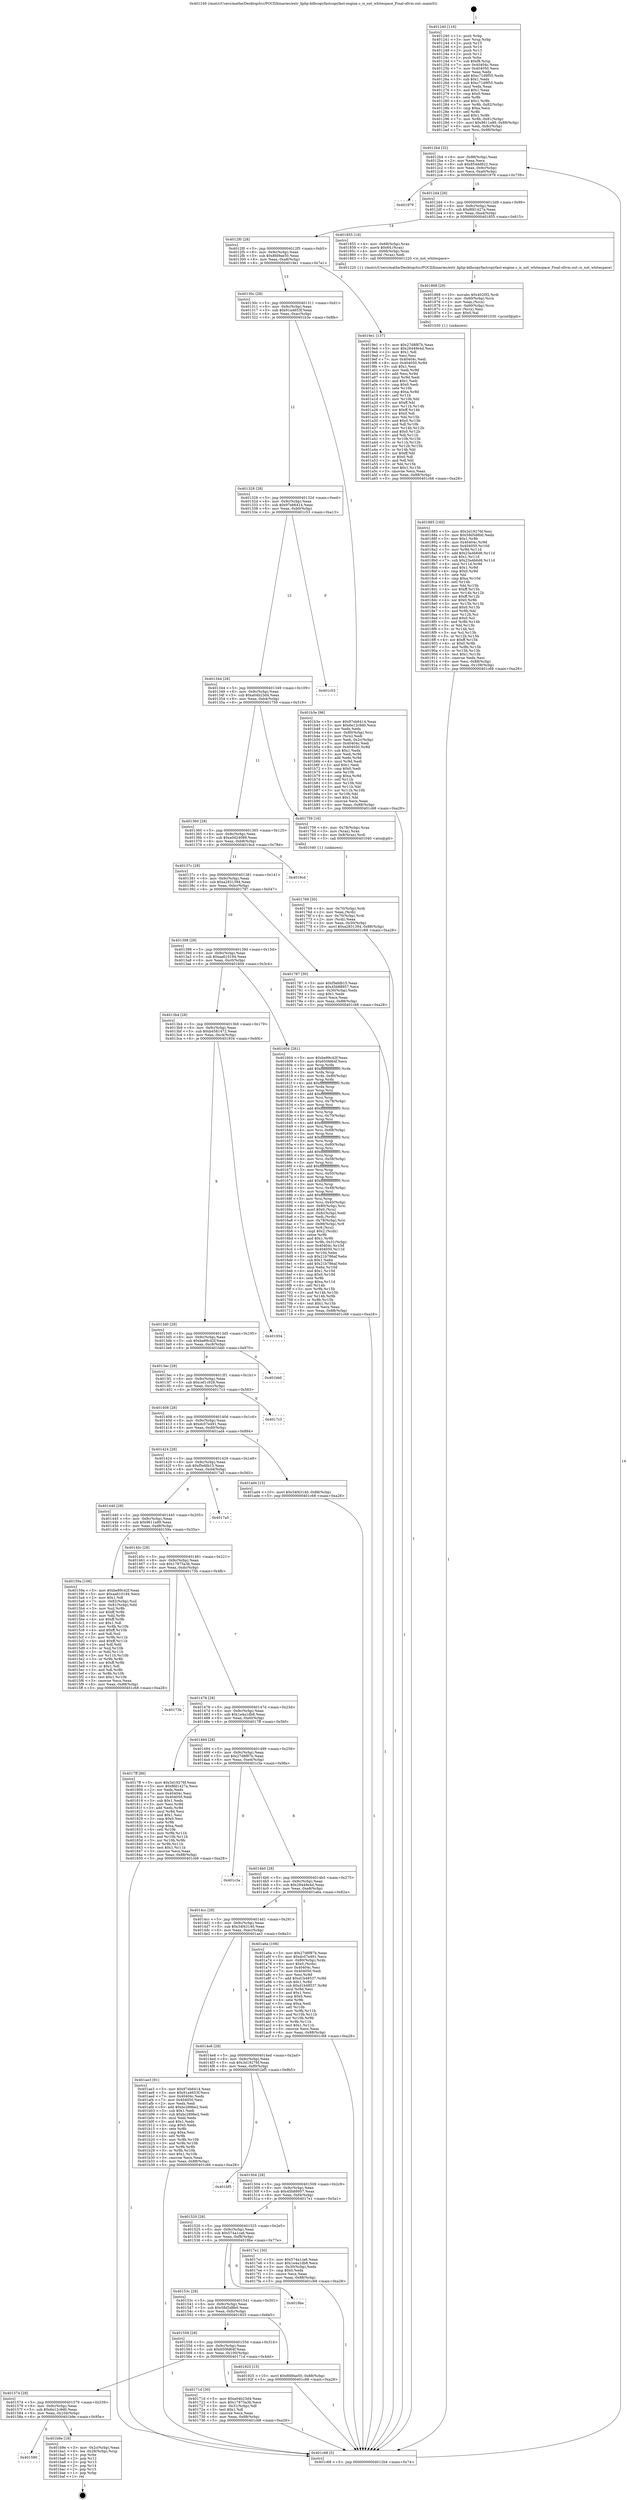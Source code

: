 digraph "0x401240" {
  label = "0x401240 (/mnt/c/Users/mathe/Desktop/tcc/POCII/binaries/extr_kphp-kdbcopyfastcopyfast-engine.c_is_not_whitespace_Final-ollvm.out::main(0))"
  labelloc = "t"
  node[shape=record]

  Entry [label="",width=0.3,height=0.3,shape=circle,fillcolor=black,style=filled]
  "0x4012b4" [label="{
     0x4012b4 [32]\l
     | [instrs]\l
     &nbsp;&nbsp;0x4012b4 \<+6\>: mov -0x88(%rbp),%eax\l
     &nbsp;&nbsp;0x4012ba \<+2\>: mov %eax,%ecx\l
     &nbsp;&nbsp;0x4012bc \<+6\>: sub $0x854dd922,%ecx\l
     &nbsp;&nbsp;0x4012c2 \<+6\>: mov %eax,-0x9c(%rbp)\l
     &nbsp;&nbsp;0x4012c8 \<+6\>: mov %ecx,-0xa0(%rbp)\l
     &nbsp;&nbsp;0x4012ce \<+6\>: je 0000000000401979 \<main+0x739\>\l
  }"]
  "0x401979" [label="{
     0x401979\l
  }", style=dashed]
  "0x4012d4" [label="{
     0x4012d4 [28]\l
     | [instrs]\l
     &nbsp;&nbsp;0x4012d4 \<+5\>: jmp 00000000004012d9 \<main+0x99\>\l
     &nbsp;&nbsp;0x4012d9 \<+6\>: mov -0x9c(%rbp),%eax\l
     &nbsp;&nbsp;0x4012df \<+5\>: sub $0x8fd1427a,%eax\l
     &nbsp;&nbsp;0x4012e4 \<+6\>: mov %eax,-0xa4(%rbp)\l
     &nbsp;&nbsp;0x4012ea \<+6\>: je 0000000000401855 \<main+0x615\>\l
  }"]
  Exit [label="",width=0.3,height=0.3,shape=circle,fillcolor=black,style=filled,peripheries=2]
  "0x401855" [label="{
     0x401855 [19]\l
     | [instrs]\l
     &nbsp;&nbsp;0x401855 \<+4\>: mov -0x68(%rbp),%rax\l
     &nbsp;&nbsp;0x401859 \<+3\>: movb $0x64,(%rax)\l
     &nbsp;&nbsp;0x40185c \<+4\>: mov -0x68(%rbp),%rax\l
     &nbsp;&nbsp;0x401860 \<+3\>: movsbl (%rax),%edi\l
     &nbsp;&nbsp;0x401863 \<+5\>: call 0000000000401220 \<is_not_whitespace\>\l
     | [calls]\l
     &nbsp;&nbsp;0x401220 \{1\} (/mnt/c/Users/mathe/Desktop/tcc/POCII/binaries/extr_kphp-kdbcopyfastcopyfast-engine.c_is_not_whitespace_Final-ollvm.out::is_not_whitespace)\l
  }"]
  "0x4012f0" [label="{
     0x4012f0 [28]\l
     | [instrs]\l
     &nbsp;&nbsp;0x4012f0 \<+5\>: jmp 00000000004012f5 \<main+0xb5\>\l
     &nbsp;&nbsp;0x4012f5 \<+6\>: mov -0x9c(%rbp),%eax\l
     &nbsp;&nbsp;0x4012fb \<+5\>: sub $0x8fd9ae50,%eax\l
     &nbsp;&nbsp;0x401300 \<+6\>: mov %eax,-0xa8(%rbp)\l
     &nbsp;&nbsp;0x401306 \<+6\>: je 00000000004019e1 \<main+0x7a1\>\l
  }"]
  "0x401590" [label="{
     0x401590\l
  }", style=dashed]
  "0x4019e1" [label="{
     0x4019e1 [137]\l
     | [instrs]\l
     &nbsp;&nbsp;0x4019e1 \<+5\>: mov $0x27d8f87b,%eax\l
     &nbsp;&nbsp;0x4019e6 \<+5\>: mov $0x28449e4d,%ecx\l
     &nbsp;&nbsp;0x4019eb \<+2\>: mov $0x1,%dl\l
     &nbsp;&nbsp;0x4019ed \<+2\>: xor %esi,%esi\l
     &nbsp;&nbsp;0x4019ef \<+7\>: mov 0x40404c,%edi\l
     &nbsp;&nbsp;0x4019f6 \<+8\>: mov 0x404050,%r8d\l
     &nbsp;&nbsp;0x4019fe \<+3\>: sub $0x1,%esi\l
     &nbsp;&nbsp;0x401a01 \<+3\>: mov %edi,%r9d\l
     &nbsp;&nbsp;0x401a04 \<+3\>: add %esi,%r9d\l
     &nbsp;&nbsp;0x401a07 \<+4\>: imul %r9d,%edi\l
     &nbsp;&nbsp;0x401a0b \<+3\>: and $0x1,%edi\l
     &nbsp;&nbsp;0x401a0e \<+3\>: cmp $0x0,%edi\l
     &nbsp;&nbsp;0x401a11 \<+4\>: sete %r10b\l
     &nbsp;&nbsp;0x401a15 \<+4\>: cmp $0xa,%r8d\l
     &nbsp;&nbsp;0x401a19 \<+4\>: setl %r11b\l
     &nbsp;&nbsp;0x401a1d \<+3\>: mov %r10b,%bl\l
     &nbsp;&nbsp;0x401a20 \<+3\>: xor $0xff,%bl\l
     &nbsp;&nbsp;0x401a23 \<+3\>: mov %r11b,%r14b\l
     &nbsp;&nbsp;0x401a26 \<+4\>: xor $0xff,%r14b\l
     &nbsp;&nbsp;0x401a2a \<+3\>: xor $0x0,%dl\l
     &nbsp;&nbsp;0x401a2d \<+3\>: mov %bl,%r15b\l
     &nbsp;&nbsp;0x401a30 \<+4\>: and $0x0,%r15b\l
     &nbsp;&nbsp;0x401a34 \<+3\>: and %dl,%r10b\l
     &nbsp;&nbsp;0x401a37 \<+3\>: mov %r14b,%r12b\l
     &nbsp;&nbsp;0x401a3a \<+4\>: and $0x0,%r12b\l
     &nbsp;&nbsp;0x401a3e \<+3\>: and %dl,%r11b\l
     &nbsp;&nbsp;0x401a41 \<+3\>: or %r10b,%r15b\l
     &nbsp;&nbsp;0x401a44 \<+3\>: or %r11b,%r12b\l
     &nbsp;&nbsp;0x401a47 \<+3\>: xor %r12b,%r15b\l
     &nbsp;&nbsp;0x401a4a \<+3\>: or %r14b,%bl\l
     &nbsp;&nbsp;0x401a4d \<+3\>: xor $0xff,%bl\l
     &nbsp;&nbsp;0x401a50 \<+3\>: or $0x0,%dl\l
     &nbsp;&nbsp;0x401a53 \<+2\>: and %dl,%bl\l
     &nbsp;&nbsp;0x401a55 \<+3\>: or %bl,%r15b\l
     &nbsp;&nbsp;0x401a58 \<+4\>: test $0x1,%r15b\l
     &nbsp;&nbsp;0x401a5c \<+3\>: cmovne %ecx,%eax\l
     &nbsp;&nbsp;0x401a5f \<+6\>: mov %eax,-0x88(%rbp)\l
     &nbsp;&nbsp;0x401a65 \<+5\>: jmp 0000000000401c68 \<main+0xa28\>\l
  }"]
  "0x40130c" [label="{
     0x40130c [28]\l
     | [instrs]\l
     &nbsp;&nbsp;0x40130c \<+5\>: jmp 0000000000401311 \<main+0xd1\>\l
     &nbsp;&nbsp;0x401311 \<+6\>: mov -0x9c(%rbp),%eax\l
     &nbsp;&nbsp;0x401317 \<+5\>: sub $0x91a4653f,%eax\l
     &nbsp;&nbsp;0x40131c \<+6\>: mov %eax,-0xac(%rbp)\l
     &nbsp;&nbsp;0x401322 \<+6\>: je 0000000000401b3e \<main+0x8fe\>\l
  }"]
  "0x401b9e" [label="{
     0x401b9e [18]\l
     | [instrs]\l
     &nbsp;&nbsp;0x401b9e \<+3\>: mov -0x2c(%rbp),%eax\l
     &nbsp;&nbsp;0x401ba1 \<+4\>: lea -0x28(%rbp),%rsp\l
     &nbsp;&nbsp;0x401ba5 \<+1\>: pop %rbx\l
     &nbsp;&nbsp;0x401ba6 \<+2\>: pop %r12\l
     &nbsp;&nbsp;0x401ba8 \<+2\>: pop %r13\l
     &nbsp;&nbsp;0x401baa \<+2\>: pop %r14\l
     &nbsp;&nbsp;0x401bac \<+2\>: pop %r15\l
     &nbsp;&nbsp;0x401bae \<+1\>: pop %rbp\l
     &nbsp;&nbsp;0x401baf \<+1\>: ret\l
  }"]
  "0x401b3e" [label="{
     0x401b3e [96]\l
     | [instrs]\l
     &nbsp;&nbsp;0x401b3e \<+5\>: mov $0x97eb6414,%eax\l
     &nbsp;&nbsp;0x401b43 \<+5\>: mov $0x6e12c9d0,%ecx\l
     &nbsp;&nbsp;0x401b48 \<+2\>: xor %edx,%edx\l
     &nbsp;&nbsp;0x401b4a \<+4\>: mov -0x80(%rbp),%rsi\l
     &nbsp;&nbsp;0x401b4e \<+2\>: mov (%rsi),%edi\l
     &nbsp;&nbsp;0x401b50 \<+3\>: mov %edi,-0x2c(%rbp)\l
     &nbsp;&nbsp;0x401b53 \<+7\>: mov 0x40404c,%edi\l
     &nbsp;&nbsp;0x401b5a \<+8\>: mov 0x404050,%r8d\l
     &nbsp;&nbsp;0x401b62 \<+3\>: sub $0x1,%edx\l
     &nbsp;&nbsp;0x401b65 \<+3\>: mov %edi,%r9d\l
     &nbsp;&nbsp;0x401b68 \<+3\>: add %edx,%r9d\l
     &nbsp;&nbsp;0x401b6b \<+4\>: imul %r9d,%edi\l
     &nbsp;&nbsp;0x401b6f \<+3\>: and $0x1,%edi\l
     &nbsp;&nbsp;0x401b72 \<+3\>: cmp $0x0,%edi\l
     &nbsp;&nbsp;0x401b75 \<+4\>: sete %r10b\l
     &nbsp;&nbsp;0x401b79 \<+4\>: cmp $0xa,%r8d\l
     &nbsp;&nbsp;0x401b7d \<+4\>: setl %r11b\l
     &nbsp;&nbsp;0x401b81 \<+3\>: mov %r10b,%bl\l
     &nbsp;&nbsp;0x401b84 \<+3\>: and %r11b,%bl\l
     &nbsp;&nbsp;0x401b87 \<+3\>: xor %r11b,%r10b\l
     &nbsp;&nbsp;0x401b8a \<+3\>: or %r10b,%bl\l
     &nbsp;&nbsp;0x401b8d \<+3\>: test $0x1,%bl\l
     &nbsp;&nbsp;0x401b90 \<+3\>: cmovne %ecx,%eax\l
     &nbsp;&nbsp;0x401b93 \<+6\>: mov %eax,-0x88(%rbp)\l
     &nbsp;&nbsp;0x401b99 \<+5\>: jmp 0000000000401c68 \<main+0xa28\>\l
  }"]
  "0x401328" [label="{
     0x401328 [28]\l
     | [instrs]\l
     &nbsp;&nbsp;0x401328 \<+5\>: jmp 000000000040132d \<main+0xed\>\l
     &nbsp;&nbsp;0x40132d \<+6\>: mov -0x9c(%rbp),%eax\l
     &nbsp;&nbsp;0x401333 \<+5\>: sub $0x97eb6414,%eax\l
     &nbsp;&nbsp;0x401338 \<+6\>: mov %eax,-0xb0(%rbp)\l
     &nbsp;&nbsp;0x40133e \<+6\>: je 0000000000401c53 \<main+0xa13\>\l
  }"]
  "0x401885" [label="{
     0x401885 [160]\l
     | [instrs]\l
     &nbsp;&nbsp;0x401885 \<+5\>: mov $0x3d19276f,%esi\l
     &nbsp;&nbsp;0x40188a \<+5\>: mov $0x58d5d8b0,%edx\l
     &nbsp;&nbsp;0x40188f \<+3\>: mov $0x1,%r8b\l
     &nbsp;&nbsp;0x401892 \<+8\>: mov 0x40404c,%r9d\l
     &nbsp;&nbsp;0x40189a \<+8\>: mov 0x404050,%r10d\l
     &nbsp;&nbsp;0x4018a2 \<+3\>: mov %r9d,%r11d\l
     &nbsp;&nbsp;0x4018a5 \<+7\>: add $0x23a4b6d6,%r11d\l
     &nbsp;&nbsp;0x4018ac \<+4\>: sub $0x1,%r11d\l
     &nbsp;&nbsp;0x4018b0 \<+7\>: sub $0x23a4b6d6,%r11d\l
     &nbsp;&nbsp;0x4018b7 \<+4\>: imul %r11d,%r9d\l
     &nbsp;&nbsp;0x4018bb \<+4\>: and $0x1,%r9d\l
     &nbsp;&nbsp;0x4018bf \<+4\>: cmp $0x0,%r9d\l
     &nbsp;&nbsp;0x4018c3 \<+3\>: sete %bl\l
     &nbsp;&nbsp;0x4018c6 \<+4\>: cmp $0xa,%r10d\l
     &nbsp;&nbsp;0x4018ca \<+4\>: setl %r14b\l
     &nbsp;&nbsp;0x4018ce \<+3\>: mov %bl,%r15b\l
     &nbsp;&nbsp;0x4018d1 \<+4\>: xor $0xff,%r15b\l
     &nbsp;&nbsp;0x4018d5 \<+3\>: mov %r14b,%r12b\l
     &nbsp;&nbsp;0x4018d8 \<+4\>: xor $0xff,%r12b\l
     &nbsp;&nbsp;0x4018dc \<+4\>: xor $0x0,%r8b\l
     &nbsp;&nbsp;0x4018e0 \<+3\>: mov %r15b,%r13b\l
     &nbsp;&nbsp;0x4018e3 \<+4\>: and $0x0,%r13b\l
     &nbsp;&nbsp;0x4018e7 \<+3\>: and %r8b,%bl\l
     &nbsp;&nbsp;0x4018ea \<+3\>: mov %r12b,%cl\l
     &nbsp;&nbsp;0x4018ed \<+3\>: and $0x0,%cl\l
     &nbsp;&nbsp;0x4018f0 \<+3\>: and %r8b,%r14b\l
     &nbsp;&nbsp;0x4018f3 \<+3\>: or %bl,%r13b\l
     &nbsp;&nbsp;0x4018f6 \<+3\>: or %r14b,%cl\l
     &nbsp;&nbsp;0x4018f9 \<+3\>: xor %cl,%r13b\l
     &nbsp;&nbsp;0x4018fc \<+3\>: or %r12b,%r15b\l
     &nbsp;&nbsp;0x4018ff \<+4\>: xor $0xff,%r15b\l
     &nbsp;&nbsp;0x401903 \<+4\>: or $0x0,%r8b\l
     &nbsp;&nbsp;0x401907 \<+3\>: and %r8b,%r15b\l
     &nbsp;&nbsp;0x40190a \<+3\>: or %r15b,%r13b\l
     &nbsp;&nbsp;0x40190d \<+4\>: test $0x1,%r13b\l
     &nbsp;&nbsp;0x401911 \<+3\>: cmovne %edx,%esi\l
     &nbsp;&nbsp;0x401914 \<+6\>: mov %esi,-0x88(%rbp)\l
     &nbsp;&nbsp;0x40191a \<+6\>: mov %eax,-0x108(%rbp)\l
     &nbsp;&nbsp;0x401920 \<+5\>: jmp 0000000000401c68 \<main+0xa28\>\l
  }"]
  "0x401c53" [label="{
     0x401c53\l
  }", style=dashed]
  "0x401344" [label="{
     0x401344 [28]\l
     | [instrs]\l
     &nbsp;&nbsp;0x401344 \<+5\>: jmp 0000000000401349 \<main+0x109\>\l
     &nbsp;&nbsp;0x401349 \<+6\>: mov -0x9c(%rbp),%eax\l
     &nbsp;&nbsp;0x40134f \<+5\>: sub $0xa04b23d4,%eax\l
     &nbsp;&nbsp;0x401354 \<+6\>: mov %eax,-0xb4(%rbp)\l
     &nbsp;&nbsp;0x40135a \<+6\>: je 0000000000401759 \<main+0x519\>\l
  }"]
  "0x401868" [label="{
     0x401868 [29]\l
     | [instrs]\l
     &nbsp;&nbsp;0x401868 \<+10\>: movabs $0x4020f2,%rdi\l
     &nbsp;&nbsp;0x401872 \<+4\>: mov -0x60(%rbp),%rcx\l
     &nbsp;&nbsp;0x401876 \<+2\>: mov %eax,(%rcx)\l
     &nbsp;&nbsp;0x401878 \<+4\>: mov -0x60(%rbp),%rcx\l
     &nbsp;&nbsp;0x40187c \<+2\>: mov (%rcx),%esi\l
     &nbsp;&nbsp;0x40187e \<+2\>: mov $0x0,%al\l
     &nbsp;&nbsp;0x401880 \<+5\>: call 0000000000401030 \<printf@plt\>\l
     | [calls]\l
     &nbsp;&nbsp;0x401030 \{1\} (unknown)\l
  }"]
  "0x401759" [label="{
     0x401759 [16]\l
     | [instrs]\l
     &nbsp;&nbsp;0x401759 \<+4\>: mov -0x78(%rbp),%rax\l
     &nbsp;&nbsp;0x40175d \<+3\>: mov (%rax),%rax\l
     &nbsp;&nbsp;0x401760 \<+4\>: mov 0x8(%rax),%rdi\l
     &nbsp;&nbsp;0x401764 \<+5\>: call 0000000000401040 \<atoi@plt\>\l
     | [calls]\l
     &nbsp;&nbsp;0x401040 \{1\} (unknown)\l
  }"]
  "0x401360" [label="{
     0x401360 [28]\l
     | [instrs]\l
     &nbsp;&nbsp;0x401360 \<+5\>: jmp 0000000000401365 \<main+0x125\>\l
     &nbsp;&nbsp;0x401365 \<+6\>: mov -0x9c(%rbp),%eax\l
     &nbsp;&nbsp;0x40136b \<+5\>: sub $0xa0d24089,%eax\l
     &nbsp;&nbsp;0x401370 \<+6\>: mov %eax,-0xb8(%rbp)\l
     &nbsp;&nbsp;0x401376 \<+6\>: je 00000000004019cd \<main+0x78d\>\l
  }"]
  "0x401769" [label="{
     0x401769 [30]\l
     | [instrs]\l
     &nbsp;&nbsp;0x401769 \<+4\>: mov -0x70(%rbp),%rdi\l
     &nbsp;&nbsp;0x40176d \<+2\>: mov %eax,(%rdi)\l
     &nbsp;&nbsp;0x40176f \<+4\>: mov -0x70(%rbp),%rdi\l
     &nbsp;&nbsp;0x401773 \<+2\>: mov (%rdi),%eax\l
     &nbsp;&nbsp;0x401775 \<+3\>: mov %eax,-0x30(%rbp)\l
     &nbsp;&nbsp;0x401778 \<+10\>: movl $0xa2831394,-0x88(%rbp)\l
     &nbsp;&nbsp;0x401782 \<+5\>: jmp 0000000000401c68 \<main+0xa28\>\l
  }"]
  "0x4019cd" [label="{
     0x4019cd\l
  }", style=dashed]
  "0x40137c" [label="{
     0x40137c [28]\l
     | [instrs]\l
     &nbsp;&nbsp;0x40137c \<+5\>: jmp 0000000000401381 \<main+0x141\>\l
     &nbsp;&nbsp;0x401381 \<+6\>: mov -0x9c(%rbp),%eax\l
     &nbsp;&nbsp;0x401387 \<+5\>: sub $0xa2831394,%eax\l
     &nbsp;&nbsp;0x40138c \<+6\>: mov %eax,-0xbc(%rbp)\l
     &nbsp;&nbsp;0x401392 \<+6\>: je 0000000000401787 \<main+0x547\>\l
  }"]
  "0x401574" [label="{
     0x401574 [28]\l
     | [instrs]\l
     &nbsp;&nbsp;0x401574 \<+5\>: jmp 0000000000401579 \<main+0x339\>\l
     &nbsp;&nbsp;0x401579 \<+6\>: mov -0x9c(%rbp),%eax\l
     &nbsp;&nbsp;0x40157f \<+5\>: sub $0x6e12c9d0,%eax\l
     &nbsp;&nbsp;0x401584 \<+6\>: mov %eax,-0x104(%rbp)\l
     &nbsp;&nbsp;0x40158a \<+6\>: je 0000000000401b9e \<main+0x95e\>\l
  }"]
  "0x401787" [label="{
     0x401787 [30]\l
     | [instrs]\l
     &nbsp;&nbsp;0x401787 \<+5\>: mov $0xf5efdb15,%eax\l
     &nbsp;&nbsp;0x40178c \<+5\>: mov $0x45b88957,%ecx\l
     &nbsp;&nbsp;0x401791 \<+3\>: mov -0x30(%rbp),%edx\l
     &nbsp;&nbsp;0x401794 \<+3\>: cmp $0x1,%edx\l
     &nbsp;&nbsp;0x401797 \<+3\>: cmovl %ecx,%eax\l
     &nbsp;&nbsp;0x40179a \<+6\>: mov %eax,-0x88(%rbp)\l
     &nbsp;&nbsp;0x4017a0 \<+5\>: jmp 0000000000401c68 \<main+0xa28\>\l
  }"]
  "0x401398" [label="{
     0x401398 [28]\l
     | [instrs]\l
     &nbsp;&nbsp;0x401398 \<+5\>: jmp 000000000040139d \<main+0x15d\>\l
     &nbsp;&nbsp;0x40139d \<+6\>: mov -0x9c(%rbp),%eax\l
     &nbsp;&nbsp;0x4013a3 \<+5\>: sub $0xaa610194,%eax\l
     &nbsp;&nbsp;0x4013a8 \<+6\>: mov %eax,-0xc0(%rbp)\l
     &nbsp;&nbsp;0x4013ae \<+6\>: je 0000000000401604 \<main+0x3c4\>\l
  }"]
  "0x40171d" [label="{
     0x40171d [30]\l
     | [instrs]\l
     &nbsp;&nbsp;0x40171d \<+5\>: mov $0xa04b23d4,%eax\l
     &nbsp;&nbsp;0x401722 \<+5\>: mov $0x17875a3b,%ecx\l
     &nbsp;&nbsp;0x401727 \<+3\>: mov -0x31(%rbp),%dl\l
     &nbsp;&nbsp;0x40172a \<+3\>: test $0x1,%dl\l
     &nbsp;&nbsp;0x40172d \<+3\>: cmovne %ecx,%eax\l
     &nbsp;&nbsp;0x401730 \<+6\>: mov %eax,-0x88(%rbp)\l
     &nbsp;&nbsp;0x401736 \<+5\>: jmp 0000000000401c68 \<main+0xa28\>\l
  }"]
  "0x401604" [label="{
     0x401604 [281]\l
     | [instrs]\l
     &nbsp;&nbsp;0x401604 \<+5\>: mov $0xbe89c42f,%eax\l
     &nbsp;&nbsp;0x401609 \<+5\>: mov $0x650fd64f,%ecx\l
     &nbsp;&nbsp;0x40160e \<+3\>: mov %rsp,%rdx\l
     &nbsp;&nbsp;0x401611 \<+4\>: add $0xfffffffffffffff0,%rdx\l
     &nbsp;&nbsp;0x401615 \<+3\>: mov %rdx,%rsp\l
     &nbsp;&nbsp;0x401618 \<+4\>: mov %rdx,-0x80(%rbp)\l
     &nbsp;&nbsp;0x40161c \<+3\>: mov %rsp,%rdx\l
     &nbsp;&nbsp;0x40161f \<+4\>: add $0xfffffffffffffff0,%rdx\l
     &nbsp;&nbsp;0x401623 \<+3\>: mov %rdx,%rsp\l
     &nbsp;&nbsp;0x401626 \<+3\>: mov %rsp,%rsi\l
     &nbsp;&nbsp;0x401629 \<+4\>: add $0xfffffffffffffff0,%rsi\l
     &nbsp;&nbsp;0x40162d \<+3\>: mov %rsi,%rsp\l
     &nbsp;&nbsp;0x401630 \<+4\>: mov %rsi,-0x78(%rbp)\l
     &nbsp;&nbsp;0x401634 \<+3\>: mov %rsp,%rsi\l
     &nbsp;&nbsp;0x401637 \<+4\>: add $0xfffffffffffffff0,%rsi\l
     &nbsp;&nbsp;0x40163b \<+3\>: mov %rsi,%rsp\l
     &nbsp;&nbsp;0x40163e \<+4\>: mov %rsi,-0x70(%rbp)\l
     &nbsp;&nbsp;0x401642 \<+3\>: mov %rsp,%rsi\l
     &nbsp;&nbsp;0x401645 \<+4\>: add $0xfffffffffffffff0,%rsi\l
     &nbsp;&nbsp;0x401649 \<+3\>: mov %rsi,%rsp\l
     &nbsp;&nbsp;0x40164c \<+4\>: mov %rsi,-0x68(%rbp)\l
     &nbsp;&nbsp;0x401650 \<+3\>: mov %rsp,%rsi\l
     &nbsp;&nbsp;0x401653 \<+4\>: add $0xfffffffffffffff0,%rsi\l
     &nbsp;&nbsp;0x401657 \<+3\>: mov %rsi,%rsp\l
     &nbsp;&nbsp;0x40165a \<+4\>: mov %rsi,-0x60(%rbp)\l
     &nbsp;&nbsp;0x40165e \<+3\>: mov %rsp,%rsi\l
     &nbsp;&nbsp;0x401661 \<+4\>: add $0xfffffffffffffff0,%rsi\l
     &nbsp;&nbsp;0x401665 \<+3\>: mov %rsi,%rsp\l
     &nbsp;&nbsp;0x401668 \<+4\>: mov %rsi,-0x58(%rbp)\l
     &nbsp;&nbsp;0x40166c \<+3\>: mov %rsp,%rsi\l
     &nbsp;&nbsp;0x40166f \<+4\>: add $0xfffffffffffffff0,%rsi\l
     &nbsp;&nbsp;0x401673 \<+3\>: mov %rsi,%rsp\l
     &nbsp;&nbsp;0x401676 \<+4\>: mov %rsi,-0x50(%rbp)\l
     &nbsp;&nbsp;0x40167a \<+3\>: mov %rsp,%rsi\l
     &nbsp;&nbsp;0x40167d \<+4\>: add $0xfffffffffffffff0,%rsi\l
     &nbsp;&nbsp;0x401681 \<+3\>: mov %rsi,%rsp\l
     &nbsp;&nbsp;0x401684 \<+4\>: mov %rsi,-0x48(%rbp)\l
     &nbsp;&nbsp;0x401688 \<+3\>: mov %rsp,%rsi\l
     &nbsp;&nbsp;0x40168b \<+4\>: add $0xfffffffffffffff0,%rsi\l
     &nbsp;&nbsp;0x40168f \<+3\>: mov %rsi,%rsp\l
     &nbsp;&nbsp;0x401692 \<+4\>: mov %rsi,-0x40(%rbp)\l
     &nbsp;&nbsp;0x401696 \<+4\>: mov -0x80(%rbp),%rsi\l
     &nbsp;&nbsp;0x40169a \<+6\>: movl $0x0,(%rsi)\l
     &nbsp;&nbsp;0x4016a0 \<+6\>: mov -0x8c(%rbp),%edi\l
     &nbsp;&nbsp;0x4016a6 \<+2\>: mov %edi,(%rdx)\l
     &nbsp;&nbsp;0x4016a8 \<+4\>: mov -0x78(%rbp),%rsi\l
     &nbsp;&nbsp;0x4016ac \<+7\>: mov -0x98(%rbp),%r8\l
     &nbsp;&nbsp;0x4016b3 \<+3\>: mov %r8,(%rsi)\l
     &nbsp;&nbsp;0x4016b6 \<+3\>: cmpl $0x2,(%rdx)\l
     &nbsp;&nbsp;0x4016b9 \<+4\>: setne %r9b\l
     &nbsp;&nbsp;0x4016bd \<+4\>: and $0x1,%r9b\l
     &nbsp;&nbsp;0x4016c1 \<+4\>: mov %r9b,-0x31(%rbp)\l
     &nbsp;&nbsp;0x4016c5 \<+8\>: mov 0x40404c,%r10d\l
     &nbsp;&nbsp;0x4016cd \<+8\>: mov 0x404050,%r11d\l
     &nbsp;&nbsp;0x4016d5 \<+3\>: mov %r10d,%ebx\l
     &nbsp;&nbsp;0x4016d8 \<+6\>: sub $0x21b786af,%ebx\l
     &nbsp;&nbsp;0x4016de \<+3\>: sub $0x1,%ebx\l
     &nbsp;&nbsp;0x4016e1 \<+6\>: add $0x21b786af,%ebx\l
     &nbsp;&nbsp;0x4016e7 \<+4\>: imul %ebx,%r10d\l
     &nbsp;&nbsp;0x4016eb \<+4\>: and $0x1,%r10d\l
     &nbsp;&nbsp;0x4016ef \<+4\>: cmp $0x0,%r10d\l
     &nbsp;&nbsp;0x4016f3 \<+4\>: sete %r9b\l
     &nbsp;&nbsp;0x4016f7 \<+4\>: cmp $0xa,%r11d\l
     &nbsp;&nbsp;0x4016fb \<+4\>: setl %r14b\l
     &nbsp;&nbsp;0x4016ff \<+3\>: mov %r9b,%r15b\l
     &nbsp;&nbsp;0x401702 \<+3\>: and %r14b,%r15b\l
     &nbsp;&nbsp;0x401705 \<+3\>: xor %r14b,%r9b\l
     &nbsp;&nbsp;0x401708 \<+3\>: or %r9b,%r15b\l
     &nbsp;&nbsp;0x40170b \<+4\>: test $0x1,%r15b\l
     &nbsp;&nbsp;0x40170f \<+3\>: cmovne %ecx,%eax\l
     &nbsp;&nbsp;0x401712 \<+6\>: mov %eax,-0x88(%rbp)\l
     &nbsp;&nbsp;0x401718 \<+5\>: jmp 0000000000401c68 \<main+0xa28\>\l
  }"]
  "0x4013b4" [label="{
     0x4013b4 [28]\l
     | [instrs]\l
     &nbsp;&nbsp;0x4013b4 \<+5\>: jmp 00000000004013b9 \<main+0x179\>\l
     &nbsp;&nbsp;0x4013b9 \<+6\>: mov -0x9c(%rbp),%eax\l
     &nbsp;&nbsp;0x4013bf \<+5\>: sub $0xb4581472,%eax\l
     &nbsp;&nbsp;0x4013c4 \<+6\>: mov %eax,-0xc4(%rbp)\l
     &nbsp;&nbsp;0x4013ca \<+6\>: je 0000000000401934 \<main+0x6f4\>\l
  }"]
  "0x401558" [label="{
     0x401558 [28]\l
     | [instrs]\l
     &nbsp;&nbsp;0x401558 \<+5\>: jmp 000000000040155d \<main+0x31d\>\l
     &nbsp;&nbsp;0x40155d \<+6\>: mov -0x9c(%rbp),%eax\l
     &nbsp;&nbsp;0x401563 \<+5\>: sub $0x650fd64f,%eax\l
     &nbsp;&nbsp;0x401568 \<+6\>: mov %eax,-0x100(%rbp)\l
     &nbsp;&nbsp;0x40156e \<+6\>: je 000000000040171d \<main+0x4dd\>\l
  }"]
  "0x401934" [label="{
     0x401934\l
  }", style=dashed]
  "0x4013d0" [label="{
     0x4013d0 [28]\l
     | [instrs]\l
     &nbsp;&nbsp;0x4013d0 \<+5\>: jmp 00000000004013d5 \<main+0x195\>\l
     &nbsp;&nbsp;0x4013d5 \<+6\>: mov -0x9c(%rbp),%eax\l
     &nbsp;&nbsp;0x4013db \<+5\>: sub $0xbe89c42f,%eax\l
     &nbsp;&nbsp;0x4013e0 \<+6\>: mov %eax,-0xc8(%rbp)\l
     &nbsp;&nbsp;0x4013e6 \<+6\>: je 0000000000401bb0 \<main+0x970\>\l
  }"]
  "0x401925" [label="{
     0x401925 [15]\l
     | [instrs]\l
     &nbsp;&nbsp;0x401925 \<+10\>: movl $0x8fd9ae50,-0x88(%rbp)\l
     &nbsp;&nbsp;0x40192f \<+5\>: jmp 0000000000401c68 \<main+0xa28\>\l
  }"]
  "0x401bb0" [label="{
     0x401bb0\l
  }", style=dashed]
  "0x4013ec" [label="{
     0x4013ec [28]\l
     | [instrs]\l
     &nbsp;&nbsp;0x4013ec \<+5\>: jmp 00000000004013f1 \<main+0x1b1\>\l
     &nbsp;&nbsp;0x4013f1 \<+6\>: mov -0x9c(%rbp),%eax\l
     &nbsp;&nbsp;0x4013f7 \<+5\>: sub $0xcef1c928,%eax\l
     &nbsp;&nbsp;0x4013fc \<+6\>: mov %eax,-0xcc(%rbp)\l
     &nbsp;&nbsp;0x401402 \<+6\>: je 00000000004017c3 \<main+0x583\>\l
  }"]
  "0x40153c" [label="{
     0x40153c [28]\l
     | [instrs]\l
     &nbsp;&nbsp;0x40153c \<+5\>: jmp 0000000000401541 \<main+0x301\>\l
     &nbsp;&nbsp;0x401541 \<+6\>: mov -0x9c(%rbp),%eax\l
     &nbsp;&nbsp;0x401547 \<+5\>: sub $0x58d5d8b0,%eax\l
     &nbsp;&nbsp;0x40154c \<+6\>: mov %eax,-0xfc(%rbp)\l
     &nbsp;&nbsp;0x401552 \<+6\>: je 0000000000401925 \<main+0x6e5\>\l
  }"]
  "0x4017c3" [label="{
     0x4017c3\l
  }", style=dashed]
  "0x401408" [label="{
     0x401408 [28]\l
     | [instrs]\l
     &nbsp;&nbsp;0x401408 \<+5\>: jmp 000000000040140d \<main+0x1cd\>\l
     &nbsp;&nbsp;0x40140d \<+6\>: mov -0x9c(%rbp),%eax\l
     &nbsp;&nbsp;0x401413 \<+5\>: sub $0xdc07e491,%eax\l
     &nbsp;&nbsp;0x401418 \<+6\>: mov %eax,-0xd0(%rbp)\l
     &nbsp;&nbsp;0x40141e \<+6\>: je 0000000000401ad4 \<main+0x894\>\l
  }"]
  "0x4019be" [label="{
     0x4019be\l
  }", style=dashed]
  "0x401ad4" [label="{
     0x401ad4 [15]\l
     | [instrs]\l
     &nbsp;&nbsp;0x401ad4 \<+10\>: movl $0x34f43140,-0x88(%rbp)\l
     &nbsp;&nbsp;0x401ade \<+5\>: jmp 0000000000401c68 \<main+0xa28\>\l
  }"]
  "0x401424" [label="{
     0x401424 [28]\l
     | [instrs]\l
     &nbsp;&nbsp;0x401424 \<+5\>: jmp 0000000000401429 \<main+0x1e9\>\l
     &nbsp;&nbsp;0x401429 \<+6\>: mov -0x9c(%rbp),%eax\l
     &nbsp;&nbsp;0x40142f \<+5\>: sub $0xf5efdb15,%eax\l
     &nbsp;&nbsp;0x401434 \<+6\>: mov %eax,-0xd4(%rbp)\l
     &nbsp;&nbsp;0x40143a \<+6\>: je 00000000004017a5 \<main+0x565\>\l
  }"]
  "0x401520" [label="{
     0x401520 [28]\l
     | [instrs]\l
     &nbsp;&nbsp;0x401520 \<+5\>: jmp 0000000000401525 \<main+0x2e5\>\l
     &nbsp;&nbsp;0x401525 \<+6\>: mov -0x9c(%rbp),%eax\l
     &nbsp;&nbsp;0x40152b \<+5\>: sub $0x574a1ca6,%eax\l
     &nbsp;&nbsp;0x401530 \<+6\>: mov %eax,-0xf8(%rbp)\l
     &nbsp;&nbsp;0x401536 \<+6\>: je 00000000004019be \<main+0x77e\>\l
  }"]
  "0x4017a5" [label="{
     0x4017a5\l
  }", style=dashed]
  "0x401440" [label="{
     0x401440 [28]\l
     | [instrs]\l
     &nbsp;&nbsp;0x401440 \<+5\>: jmp 0000000000401445 \<main+0x205\>\l
     &nbsp;&nbsp;0x401445 \<+6\>: mov -0x9c(%rbp),%eax\l
     &nbsp;&nbsp;0x40144b \<+5\>: sub $0x9611a99,%eax\l
     &nbsp;&nbsp;0x401450 \<+6\>: mov %eax,-0xd8(%rbp)\l
     &nbsp;&nbsp;0x401456 \<+6\>: je 000000000040159a \<main+0x35a\>\l
  }"]
  "0x4017e1" [label="{
     0x4017e1 [30]\l
     | [instrs]\l
     &nbsp;&nbsp;0x4017e1 \<+5\>: mov $0x574a1ca6,%eax\l
     &nbsp;&nbsp;0x4017e6 \<+5\>: mov $0x1e4a1db8,%ecx\l
     &nbsp;&nbsp;0x4017eb \<+3\>: mov -0x30(%rbp),%edx\l
     &nbsp;&nbsp;0x4017ee \<+3\>: cmp $0x0,%edx\l
     &nbsp;&nbsp;0x4017f1 \<+3\>: cmove %ecx,%eax\l
     &nbsp;&nbsp;0x4017f4 \<+6\>: mov %eax,-0x88(%rbp)\l
     &nbsp;&nbsp;0x4017fa \<+5\>: jmp 0000000000401c68 \<main+0xa28\>\l
  }"]
  "0x40159a" [label="{
     0x40159a [106]\l
     | [instrs]\l
     &nbsp;&nbsp;0x40159a \<+5\>: mov $0xbe89c42f,%eax\l
     &nbsp;&nbsp;0x40159f \<+5\>: mov $0xaa610194,%ecx\l
     &nbsp;&nbsp;0x4015a4 \<+2\>: mov $0x1,%dl\l
     &nbsp;&nbsp;0x4015a6 \<+7\>: mov -0x82(%rbp),%sil\l
     &nbsp;&nbsp;0x4015ad \<+7\>: mov -0x81(%rbp),%dil\l
     &nbsp;&nbsp;0x4015b4 \<+3\>: mov %sil,%r8b\l
     &nbsp;&nbsp;0x4015b7 \<+4\>: xor $0xff,%r8b\l
     &nbsp;&nbsp;0x4015bb \<+3\>: mov %dil,%r9b\l
     &nbsp;&nbsp;0x4015be \<+4\>: xor $0xff,%r9b\l
     &nbsp;&nbsp;0x4015c2 \<+3\>: xor $0x1,%dl\l
     &nbsp;&nbsp;0x4015c5 \<+3\>: mov %r8b,%r10b\l
     &nbsp;&nbsp;0x4015c8 \<+4\>: and $0xff,%r10b\l
     &nbsp;&nbsp;0x4015cc \<+3\>: and %dl,%sil\l
     &nbsp;&nbsp;0x4015cf \<+3\>: mov %r9b,%r11b\l
     &nbsp;&nbsp;0x4015d2 \<+4\>: and $0xff,%r11b\l
     &nbsp;&nbsp;0x4015d6 \<+3\>: and %dl,%dil\l
     &nbsp;&nbsp;0x4015d9 \<+3\>: or %sil,%r10b\l
     &nbsp;&nbsp;0x4015dc \<+3\>: or %dil,%r11b\l
     &nbsp;&nbsp;0x4015df \<+3\>: xor %r11b,%r10b\l
     &nbsp;&nbsp;0x4015e2 \<+3\>: or %r9b,%r8b\l
     &nbsp;&nbsp;0x4015e5 \<+4\>: xor $0xff,%r8b\l
     &nbsp;&nbsp;0x4015e9 \<+3\>: or $0x1,%dl\l
     &nbsp;&nbsp;0x4015ec \<+3\>: and %dl,%r8b\l
     &nbsp;&nbsp;0x4015ef \<+3\>: or %r8b,%r10b\l
     &nbsp;&nbsp;0x4015f2 \<+4\>: test $0x1,%r10b\l
     &nbsp;&nbsp;0x4015f6 \<+3\>: cmovne %ecx,%eax\l
     &nbsp;&nbsp;0x4015f9 \<+6\>: mov %eax,-0x88(%rbp)\l
     &nbsp;&nbsp;0x4015ff \<+5\>: jmp 0000000000401c68 \<main+0xa28\>\l
  }"]
  "0x40145c" [label="{
     0x40145c [28]\l
     | [instrs]\l
     &nbsp;&nbsp;0x40145c \<+5\>: jmp 0000000000401461 \<main+0x221\>\l
     &nbsp;&nbsp;0x401461 \<+6\>: mov -0x9c(%rbp),%eax\l
     &nbsp;&nbsp;0x401467 \<+5\>: sub $0x17875a3b,%eax\l
     &nbsp;&nbsp;0x40146c \<+6\>: mov %eax,-0xdc(%rbp)\l
     &nbsp;&nbsp;0x401472 \<+6\>: je 000000000040173b \<main+0x4fb\>\l
  }"]
  "0x401c68" [label="{
     0x401c68 [5]\l
     | [instrs]\l
     &nbsp;&nbsp;0x401c68 \<+5\>: jmp 00000000004012b4 \<main+0x74\>\l
  }"]
  "0x401240" [label="{
     0x401240 [116]\l
     | [instrs]\l
     &nbsp;&nbsp;0x401240 \<+1\>: push %rbp\l
     &nbsp;&nbsp;0x401241 \<+3\>: mov %rsp,%rbp\l
     &nbsp;&nbsp;0x401244 \<+2\>: push %r15\l
     &nbsp;&nbsp;0x401246 \<+2\>: push %r14\l
     &nbsp;&nbsp;0x401248 \<+2\>: push %r13\l
     &nbsp;&nbsp;0x40124a \<+2\>: push %r12\l
     &nbsp;&nbsp;0x40124c \<+1\>: push %rbx\l
     &nbsp;&nbsp;0x40124d \<+7\>: sub $0xf8,%rsp\l
     &nbsp;&nbsp;0x401254 \<+7\>: mov 0x40404c,%eax\l
     &nbsp;&nbsp;0x40125b \<+7\>: mov 0x404050,%ecx\l
     &nbsp;&nbsp;0x401262 \<+2\>: mov %eax,%edx\l
     &nbsp;&nbsp;0x401264 \<+6\>: add $0xc71d9f55,%edx\l
     &nbsp;&nbsp;0x40126a \<+3\>: sub $0x1,%edx\l
     &nbsp;&nbsp;0x40126d \<+6\>: sub $0xc71d9f55,%edx\l
     &nbsp;&nbsp;0x401273 \<+3\>: imul %edx,%eax\l
     &nbsp;&nbsp;0x401276 \<+3\>: and $0x1,%eax\l
     &nbsp;&nbsp;0x401279 \<+3\>: cmp $0x0,%eax\l
     &nbsp;&nbsp;0x40127c \<+4\>: sete %r8b\l
     &nbsp;&nbsp;0x401280 \<+4\>: and $0x1,%r8b\l
     &nbsp;&nbsp;0x401284 \<+7\>: mov %r8b,-0x82(%rbp)\l
     &nbsp;&nbsp;0x40128b \<+3\>: cmp $0xa,%ecx\l
     &nbsp;&nbsp;0x40128e \<+4\>: setl %r8b\l
     &nbsp;&nbsp;0x401292 \<+4\>: and $0x1,%r8b\l
     &nbsp;&nbsp;0x401296 \<+7\>: mov %r8b,-0x81(%rbp)\l
     &nbsp;&nbsp;0x40129d \<+10\>: movl $0x9611a99,-0x88(%rbp)\l
     &nbsp;&nbsp;0x4012a7 \<+6\>: mov %edi,-0x8c(%rbp)\l
     &nbsp;&nbsp;0x4012ad \<+7\>: mov %rsi,-0x98(%rbp)\l
  }"]
  "0x401504" [label="{
     0x401504 [28]\l
     | [instrs]\l
     &nbsp;&nbsp;0x401504 \<+5\>: jmp 0000000000401509 \<main+0x2c9\>\l
     &nbsp;&nbsp;0x401509 \<+6\>: mov -0x9c(%rbp),%eax\l
     &nbsp;&nbsp;0x40150f \<+5\>: sub $0x45b88957,%eax\l
     &nbsp;&nbsp;0x401514 \<+6\>: mov %eax,-0xf4(%rbp)\l
     &nbsp;&nbsp;0x40151a \<+6\>: je 00000000004017e1 \<main+0x5a1\>\l
  }"]
  "0x401bf5" [label="{
     0x401bf5\l
  }", style=dashed]
  "0x40173b" [label="{
     0x40173b\l
  }", style=dashed]
  "0x401478" [label="{
     0x401478 [28]\l
     | [instrs]\l
     &nbsp;&nbsp;0x401478 \<+5\>: jmp 000000000040147d \<main+0x23d\>\l
     &nbsp;&nbsp;0x40147d \<+6\>: mov -0x9c(%rbp),%eax\l
     &nbsp;&nbsp;0x401483 \<+5\>: sub $0x1e4a1db8,%eax\l
     &nbsp;&nbsp;0x401488 \<+6\>: mov %eax,-0xe0(%rbp)\l
     &nbsp;&nbsp;0x40148e \<+6\>: je 00000000004017ff \<main+0x5bf\>\l
  }"]
  "0x4014e8" [label="{
     0x4014e8 [28]\l
     | [instrs]\l
     &nbsp;&nbsp;0x4014e8 \<+5\>: jmp 00000000004014ed \<main+0x2ad\>\l
     &nbsp;&nbsp;0x4014ed \<+6\>: mov -0x9c(%rbp),%eax\l
     &nbsp;&nbsp;0x4014f3 \<+5\>: sub $0x3d19276f,%eax\l
     &nbsp;&nbsp;0x4014f8 \<+6\>: mov %eax,-0xf0(%rbp)\l
     &nbsp;&nbsp;0x4014fe \<+6\>: je 0000000000401bf5 \<main+0x9b5\>\l
  }"]
  "0x4017ff" [label="{
     0x4017ff [86]\l
     | [instrs]\l
     &nbsp;&nbsp;0x4017ff \<+5\>: mov $0x3d19276f,%eax\l
     &nbsp;&nbsp;0x401804 \<+5\>: mov $0x8fd1427a,%ecx\l
     &nbsp;&nbsp;0x401809 \<+2\>: xor %edx,%edx\l
     &nbsp;&nbsp;0x40180b \<+7\>: mov 0x40404c,%esi\l
     &nbsp;&nbsp;0x401812 \<+7\>: mov 0x404050,%edi\l
     &nbsp;&nbsp;0x401819 \<+3\>: sub $0x1,%edx\l
     &nbsp;&nbsp;0x40181c \<+3\>: mov %esi,%r8d\l
     &nbsp;&nbsp;0x40181f \<+3\>: add %edx,%r8d\l
     &nbsp;&nbsp;0x401822 \<+4\>: imul %r8d,%esi\l
     &nbsp;&nbsp;0x401826 \<+3\>: and $0x1,%esi\l
     &nbsp;&nbsp;0x401829 \<+3\>: cmp $0x0,%esi\l
     &nbsp;&nbsp;0x40182c \<+4\>: sete %r9b\l
     &nbsp;&nbsp;0x401830 \<+3\>: cmp $0xa,%edi\l
     &nbsp;&nbsp;0x401833 \<+4\>: setl %r10b\l
     &nbsp;&nbsp;0x401837 \<+3\>: mov %r9b,%r11b\l
     &nbsp;&nbsp;0x40183a \<+3\>: and %r10b,%r11b\l
     &nbsp;&nbsp;0x40183d \<+3\>: xor %r10b,%r9b\l
     &nbsp;&nbsp;0x401840 \<+3\>: or %r9b,%r11b\l
     &nbsp;&nbsp;0x401843 \<+4\>: test $0x1,%r11b\l
     &nbsp;&nbsp;0x401847 \<+3\>: cmovne %ecx,%eax\l
     &nbsp;&nbsp;0x40184a \<+6\>: mov %eax,-0x88(%rbp)\l
     &nbsp;&nbsp;0x401850 \<+5\>: jmp 0000000000401c68 \<main+0xa28\>\l
  }"]
  "0x401494" [label="{
     0x401494 [28]\l
     | [instrs]\l
     &nbsp;&nbsp;0x401494 \<+5\>: jmp 0000000000401499 \<main+0x259\>\l
     &nbsp;&nbsp;0x401499 \<+6\>: mov -0x9c(%rbp),%eax\l
     &nbsp;&nbsp;0x40149f \<+5\>: sub $0x27d8f87b,%eax\l
     &nbsp;&nbsp;0x4014a4 \<+6\>: mov %eax,-0xe4(%rbp)\l
     &nbsp;&nbsp;0x4014aa \<+6\>: je 0000000000401c3a \<main+0x9fa\>\l
  }"]
  "0x401ae3" [label="{
     0x401ae3 [91]\l
     | [instrs]\l
     &nbsp;&nbsp;0x401ae3 \<+5\>: mov $0x97eb6414,%eax\l
     &nbsp;&nbsp;0x401ae8 \<+5\>: mov $0x91a4653f,%ecx\l
     &nbsp;&nbsp;0x401aed \<+7\>: mov 0x40404c,%edx\l
     &nbsp;&nbsp;0x401af4 \<+7\>: mov 0x404050,%esi\l
     &nbsp;&nbsp;0x401afb \<+2\>: mov %edx,%edi\l
     &nbsp;&nbsp;0x401afd \<+6\>: add $0xbc289be2,%edi\l
     &nbsp;&nbsp;0x401b03 \<+3\>: sub $0x1,%edi\l
     &nbsp;&nbsp;0x401b06 \<+6\>: sub $0xbc289be2,%edi\l
     &nbsp;&nbsp;0x401b0c \<+3\>: imul %edi,%edx\l
     &nbsp;&nbsp;0x401b0f \<+3\>: and $0x1,%edx\l
     &nbsp;&nbsp;0x401b12 \<+3\>: cmp $0x0,%edx\l
     &nbsp;&nbsp;0x401b15 \<+4\>: sete %r8b\l
     &nbsp;&nbsp;0x401b19 \<+3\>: cmp $0xa,%esi\l
     &nbsp;&nbsp;0x401b1c \<+4\>: setl %r9b\l
     &nbsp;&nbsp;0x401b20 \<+3\>: mov %r8b,%r10b\l
     &nbsp;&nbsp;0x401b23 \<+3\>: and %r9b,%r10b\l
     &nbsp;&nbsp;0x401b26 \<+3\>: xor %r9b,%r8b\l
     &nbsp;&nbsp;0x401b29 \<+3\>: or %r8b,%r10b\l
     &nbsp;&nbsp;0x401b2c \<+4\>: test $0x1,%r10b\l
     &nbsp;&nbsp;0x401b30 \<+3\>: cmovne %ecx,%eax\l
     &nbsp;&nbsp;0x401b33 \<+6\>: mov %eax,-0x88(%rbp)\l
     &nbsp;&nbsp;0x401b39 \<+5\>: jmp 0000000000401c68 \<main+0xa28\>\l
  }"]
  "0x401c3a" [label="{
     0x401c3a\l
  }", style=dashed]
  "0x4014b0" [label="{
     0x4014b0 [28]\l
     | [instrs]\l
     &nbsp;&nbsp;0x4014b0 \<+5\>: jmp 00000000004014b5 \<main+0x275\>\l
     &nbsp;&nbsp;0x4014b5 \<+6\>: mov -0x9c(%rbp),%eax\l
     &nbsp;&nbsp;0x4014bb \<+5\>: sub $0x28449e4d,%eax\l
     &nbsp;&nbsp;0x4014c0 \<+6\>: mov %eax,-0xe8(%rbp)\l
     &nbsp;&nbsp;0x4014c6 \<+6\>: je 0000000000401a6a \<main+0x82a\>\l
  }"]
  "0x4014cc" [label="{
     0x4014cc [28]\l
     | [instrs]\l
     &nbsp;&nbsp;0x4014cc \<+5\>: jmp 00000000004014d1 \<main+0x291\>\l
     &nbsp;&nbsp;0x4014d1 \<+6\>: mov -0x9c(%rbp),%eax\l
     &nbsp;&nbsp;0x4014d7 \<+5\>: sub $0x34f43140,%eax\l
     &nbsp;&nbsp;0x4014dc \<+6\>: mov %eax,-0xec(%rbp)\l
     &nbsp;&nbsp;0x4014e2 \<+6\>: je 0000000000401ae3 \<main+0x8a3\>\l
  }"]
  "0x401a6a" [label="{
     0x401a6a [106]\l
     | [instrs]\l
     &nbsp;&nbsp;0x401a6a \<+5\>: mov $0x27d8f87b,%eax\l
     &nbsp;&nbsp;0x401a6f \<+5\>: mov $0xdc07e491,%ecx\l
     &nbsp;&nbsp;0x401a74 \<+4\>: mov -0x80(%rbp),%rdx\l
     &nbsp;&nbsp;0x401a78 \<+6\>: movl $0x0,(%rdx)\l
     &nbsp;&nbsp;0x401a7e \<+7\>: mov 0x40404c,%esi\l
     &nbsp;&nbsp;0x401a85 \<+7\>: mov 0x404050,%edi\l
     &nbsp;&nbsp;0x401a8c \<+3\>: mov %esi,%r8d\l
     &nbsp;&nbsp;0x401a8f \<+7\>: add $0xd1b48537,%r8d\l
     &nbsp;&nbsp;0x401a96 \<+4\>: sub $0x1,%r8d\l
     &nbsp;&nbsp;0x401a9a \<+7\>: sub $0xd1b48537,%r8d\l
     &nbsp;&nbsp;0x401aa1 \<+4\>: imul %r8d,%esi\l
     &nbsp;&nbsp;0x401aa5 \<+3\>: and $0x1,%esi\l
     &nbsp;&nbsp;0x401aa8 \<+3\>: cmp $0x0,%esi\l
     &nbsp;&nbsp;0x401aab \<+4\>: sete %r9b\l
     &nbsp;&nbsp;0x401aaf \<+3\>: cmp $0xa,%edi\l
     &nbsp;&nbsp;0x401ab2 \<+4\>: setl %r10b\l
     &nbsp;&nbsp;0x401ab6 \<+3\>: mov %r9b,%r11b\l
     &nbsp;&nbsp;0x401ab9 \<+3\>: and %r10b,%r11b\l
     &nbsp;&nbsp;0x401abc \<+3\>: xor %r10b,%r9b\l
     &nbsp;&nbsp;0x401abf \<+3\>: or %r9b,%r11b\l
     &nbsp;&nbsp;0x401ac2 \<+4\>: test $0x1,%r11b\l
     &nbsp;&nbsp;0x401ac6 \<+3\>: cmovne %ecx,%eax\l
     &nbsp;&nbsp;0x401ac9 \<+6\>: mov %eax,-0x88(%rbp)\l
     &nbsp;&nbsp;0x401acf \<+5\>: jmp 0000000000401c68 \<main+0xa28\>\l
  }"]
  Entry -> "0x401240" [label=" 1"]
  "0x4012b4" -> "0x401979" [label=" 0"]
  "0x4012b4" -> "0x4012d4" [label=" 15"]
  "0x401b9e" -> Exit [label=" 1"]
  "0x4012d4" -> "0x401855" [label=" 1"]
  "0x4012d4" -> "0x4012f0" [label=" 14"]
  "0x401574" -> "0x401590" [label=" 0"]
  "0x4012f0" -> "0x4019e1" [label=" 1"]
  "0x4012f0" -> "0x40130c" [label=" 13"]
  "0x401574" -> "0x401b9e" [label=" 1"]
  "0x40130c" -> "0x401b3e" [label=" 1"]
  "0x40130c" -> "0x401328" [label=" 12"]
  "0x401b3e" -> "0x401c68" [label=" 1"]
  "0x401328" -> "0x401c53" [label=" 0"]
  "0x401328" -> "0x401344" [label=" 12"]
  "0x401ae3" -> "0x401c68" [label=" 1"]
  "0x401344" -> "0x401759" [label=" 1"]
  "0x401344" -> "0x401360" [label=" 11"]
  "0x401ad4" -> "0x401c68" [label=" 1"]
  "0x401360" -> "0x4019cd" [label=" 0"]
  "0x401360" -> "0x40137c" [label=" 11"]
  "0x401a6a" -> "0x401c68" [label=" 1"]
  "0x40137c" -> "0x401787" [label=" 1"]
  "0x40137c" -> "0x401398" [label=" 10"]
  "0x4019e1" -> "0x401c68" [label=" 1"]
  "0x401398" -> "0x401604" [label=" 1"]
  "0x401398" -> "0x4013b4" [label=" 9"]
  "0x401925" -> "0x401c68" [label=" 1"]
  "0x4013b4" -> "0x401934" [label=" 0"]
  "0x4013b4" -> "0x4013d0" [label=" 9"]
  "0x401868" -> "0x401885" [label=" 1"]
  "0x4013d0" -> "0x401bb0" [label=" 0"]
  "0x4013d0" -> "0x4013ec" [label=" 9"]
  "0x401855" -> "0x401868" [label=" 1"]
  "0x4013ec" -> "0x4017c3" [label=" 0"]
  "0x4013ec" -> "0x401408" [label=" 9"]
  "0x4017e1" -> "0x401c68" [label=" 1"]
  "0x401408" -> "0x401ad4" [label=" 1"]
  "0x401408" -> "0x401424" [label=" 8"]
  "0x401787" -> "0x401c68" [label=" 1"]
  "0x401424" -> "0x4017a5" [label=" 0"]
  "0x401424" -> "0x401440" [label=" 8"]
  "0x401759" -> "0x401769" [label=" 1"]
  "0x401440" -> "0x40159a" [label=" 1"]
  "0x401440" -> "0x40145c" [label=" 7"]
  "0x40159a" -> "0x401c68" [label=" 1"]
  "0x401240" -> "0x4012b4" [label=" 1"]
  "0x401c68" -> "0x4012b4" [label=" 14"]
  "0x40171d" -> "0x401c68" [label=" 1"]
  "0x401604" -> "0x401c68" [label=" 1"]
  "0x401558" -> "0x40171d" [label=" 1"]
  "0x40145c" -> "0x40173b" [label=" 0"]
  "0x40145c" -> "0x401478" [label=" 7"]
  "0x401885" -> "0x401c68" [label=" 1"]
  "0x401478" -> "0x4017ff" [label=" 1"]
  "0x401478" -> "0x401494" [label=" 6"]
  "0x40153c" -> "0x401925" [label=" 1"]
  "0x401494" -> "0x401c3a" [label=" 0"]
  "0x401494" -> "0x4014b0" [label=" 6"]
  "0x4017ff" -> "0x401c68" [label=" 1"]
  "0x4014b0" -> "0x401a6a" [label=" 1"]
  "0x4014b0" -> "0x4014cc" [label=" 5"]
  "0x401520" -> "0x40153c" [label=" 3"]
  "0x4014cc" -> "0x401ae3" [label=" 1"]
  "0x4014cc" -> "0x4014e8" [label=" 4"]
  "0x40153c" -> "0x401558" [label=" 2"]
  "0x4014e8" -> "0x401bf5" [label=" 0"]
  "0x4014e8" -> "0x401504" [label=" 4"]
  "0x401558" -> "0x401574" [label=" 1"]
  "0x401504" -> "0x4017e1" [label=" 1"]
  "0x401504" -> "0x401520" [label=" 3"]
  "0x401769" -> "0x401c68" [label=" 1"]
  "0x401520" -> "0x4019be" [label=" 0"]
}
